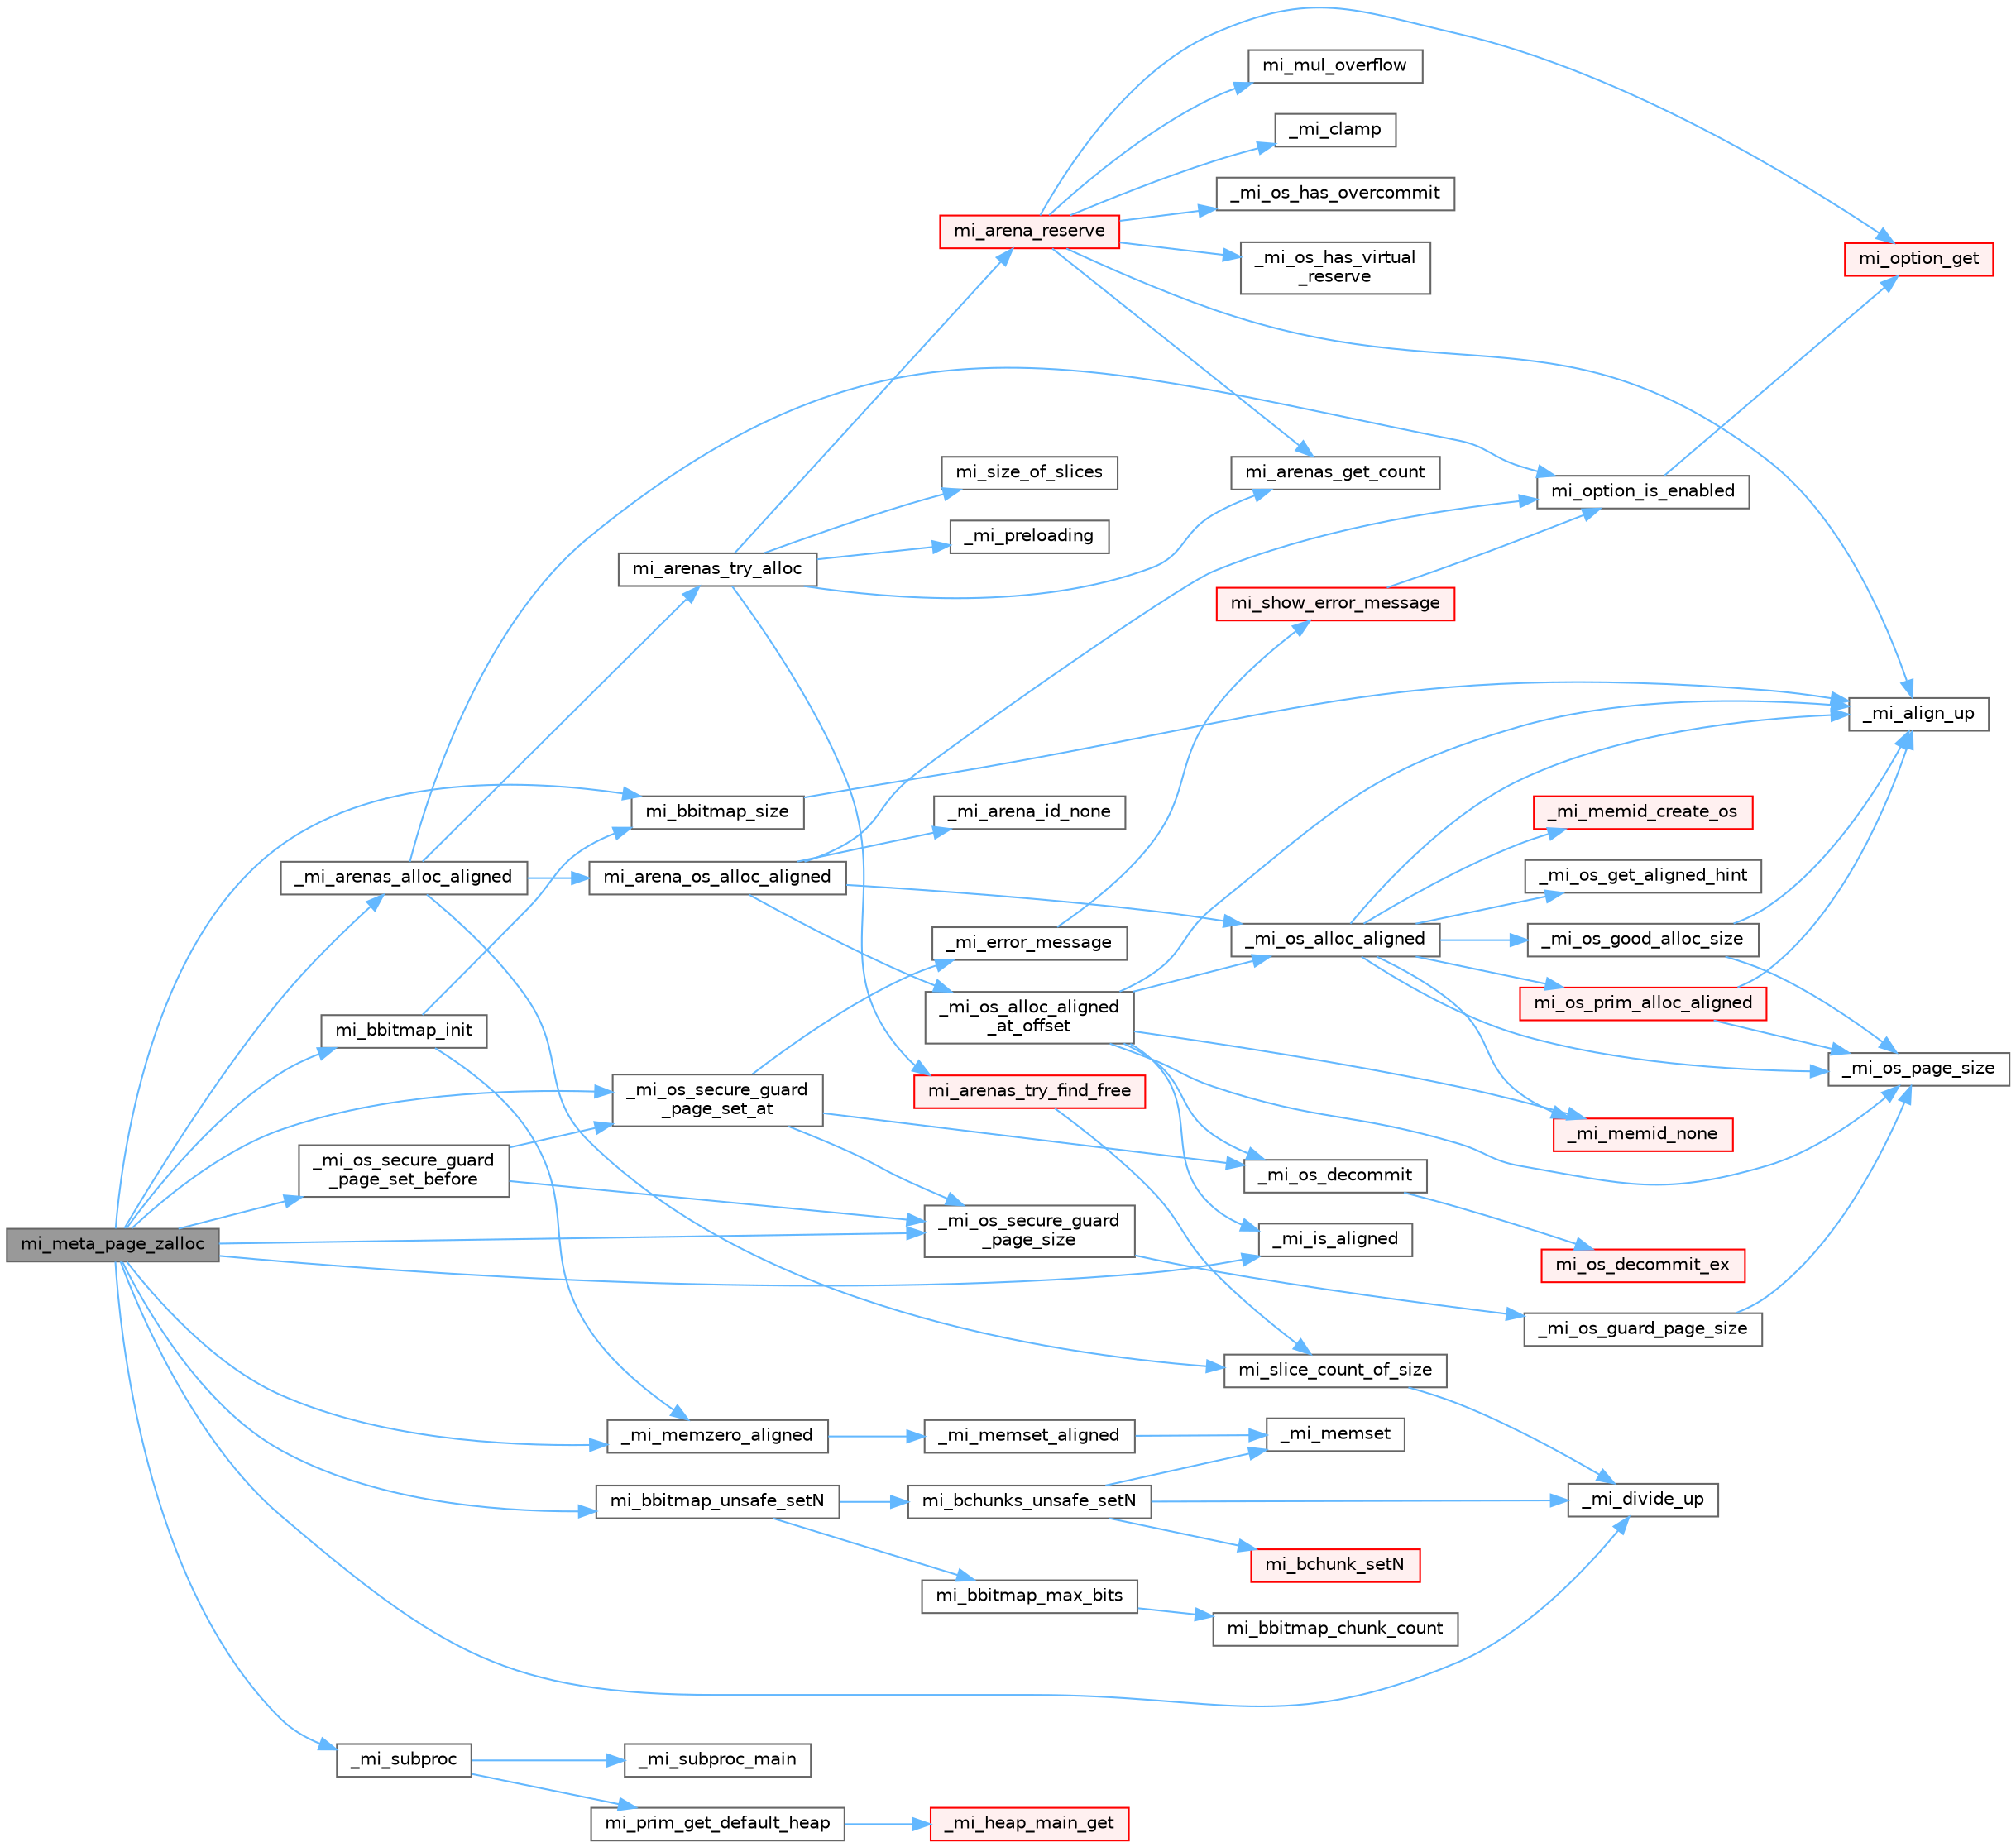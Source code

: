 digraph "mi_meta_page_zalloc"
{
 // LATEX_PDF_SIZE
  bgcolor="transparent";
  edge [fontname=Helvetica,fontsize=10,labelfontname=Helvetica,labelfontsize=10];
  node [fontname=Helvetica,fontsize=10,shape=box,height=0.2,width=0.4];
  rankdir="LR";
  Node1 [id="Node000001",label="mi_meta_page_zalloc",height=0.2,width=0.4,color="gray40", fillcolor="grey60", style="filled", fontcolor="black",tooltip=" "];
  Node1 -> Node2 [id="edge76_Node000001_Node000002",color="steelblue1",style="solid",tooltip=" "];
  Node2 [id="Node000002",label="_mi_arenas_alloc_aligned",height=0.2,width=0.4,color="grey40", fillcolor="white", style="filled",URL="$arena_8c.html#ac3ca9c0300ae2a2e700ec85ebe85d461",tooltip=" "];
  Node2 -> Node3 [id="edge77_Node000002_Node000003",color="steelblue1",style="solid",tooltip=" "];
  Node3 [id="Node000003",label="mi_arena_os_alloc_aligned",height=0.2,width=0.4,color="grey40", fillcolor="white", style="filled",URL="$arena_8c.html#a2006e5e5adff15eb41bb9ab90570fbe2",tooltip=" "];
  Node3 -> Node4 [id="edge78_Node000003_Node000004",color="steelblue1",style="solid",tooltip=" "];
  Node4 [id="Node000004",label="_mi_arena_id_none",height=0.2,width=0.4,color="grey40", fillcolor="white", style="filled",URL="$arena_8c.html#a3f182e53b3afc059fe50cb4ad6756dc1",tooltip=" "];
  Node3 -> Node5 [id="edge79_Node000003_Node000005",color="steelblue1",style="solid",tooltip=" "];
  Node5 [id="Node000005",label="_mi_os_alloc_aligned",height=0.2,width=0.4,color="grey40", fillcolor="white", style="filled",URL="$os_8c.html#afce7c8636aa29141d98edb847cd6f859",tooltip=" "];
  Node5 -> Node6 [id="edge80_Node000005_Node000006",color="steelblue1",style="solid",tooltip=" "];
  Node6 [id="Node000006",label="_mi_align_up",height=0.2,width=0.4,color="grey40", fillcolor="white", style="filled",URL="$_e_a_s_t_l_2packages_2mimalloc_2include_2mimalloc_2internal_8h.html#a7f35944d44d8a16365072023dd19e0da",tooltip=" "];
  Node5 -> Node7 [id="edge81_Node000005_Node000007",color="steelblue1",style="solid",tooltip=" "];
  Node7 [id="Node000007",label="_mi_memid_create_os",height=0.2,width=0.4,color="red", fillcolor="#FFF0F0", style="filled",URL="$_e_a_s_t_l_2packages_2mimalloc_2include_2mimalloc_2internal_8h.html#a09383ef9229fc236d59aadf1acc9268c",tooltip=" "];
  Node5 -> Node9 [id="edge82_Node000005_Node000009",color="steelblue1",style="solid",tooltip=" "];
  Node9 [id="Node000009",label="_mi_memid_none",height=0.2,width=0.4,color="red", fillcolor="#FFF0F0", style="filled",URL="$_e_a_s_t_l_2packages_2mimalloc_2include_2mimalloc_2internal_8h.html#a130091d8591ac82c587dace216eca4d2",tooltip=" "];
  Node5 -> Node10 [id="edge83_Node000005_Node000010",color="steelblue1",style="solid",tooltip=" "];
  Node10 [id="Node000010",label="_mi_os_get_aligned_hint",height=0.2,width=0.4,color="grey40", fillcolor="white", style="filled",URL="$os_8c.html#a91db0c766bc3be65860971d827244f70",tooltip=" "];
  Node5 -> Node11 [id="edge84_Node000005_Node000011",color="steelblue1",style="solid",tooltip=" "];
  Node11 [id="Node000011",label="_mi_os_good_alloc_size",height=0.2,width=0.4,color="grey40", fillcolor="white", style="filled",URL="$os_8c.html#aa30b56bf7b30da1c4f35323cfccce4f1",tooltip=" "];
  Node11 -> Node6 [id="edge85_Node000011_Node000006",color="steelblue1",style="solid",tooltip=" "];
  Node11 -> Node12 [id="edge86_Node000011_Node000012",color="steelblue1",style="solid",tooltip=" "];
  Node12 [id="Node000012",label="_mi_os_page_size",height=0.2,width=0.4,color="grey40", fillcolor="white", style="filled",URL="$os_8c.html#a723e4c95209d4c6282b53317473e83d5",tooltip=" "];
  Node5 -> Node12 [id="edge87_Node000005_Node000012",color="steelblue1",style="solid",tooltip=" "];
  Node5 -> Node13 [id="edge88_Node000005_Node000013",color="steelblue1",style="solid",tooltip=" "];
  Node13 [id="Node000013",label="mi_os_prim_alloc_aligned",height=0.2,width=0.4,color="red", fillcolor="#FFF0F0", style="filled",URL="$os_8c.html#a661fb4f8ebc2ec073a2652b6eb21698b",tooltip=" "];
  Node13 -> Node6 [id="edge89_Node000013_Node000006",color="steelblue1",style="solid",tooltip=" "];
  Node13 -> Node12 [id="edge90_Node000013_Node000012",color="steelblue1",style="solid",tooltip=" "];
  Node3 -> Node87 [id="edge91_Node000003_Node000087",color="steelblue1",style="solid",tooltip=" "];
  Node87 [id="Node000087",label="_mi_os_alloc_aligned\l_at_offset",height=0.2,width=0.4,color="grey40", fillcolor="white", style="filled",URL="$os_8c.html#afeb64a9df305d444e693494ba5ca3d1d",tooltip=" "];
  Node87 -> Node6 [id="edge92_Node000087_Node000006",color="steelblue1",style="solid",tooltip=" "];
  Node87 -> Node72 [id="edge93_Node000087_Node000072",color="steelblue1",style="solid",tooltip=" "];
  Node72 [id="Node000072",label="_mi_is_aligned",height=0.2,width=0.4,color="grey40", fillcolor="white", style="filled",URL="$_e_a_s_t_l_2packages_2mimalloc_2include_2mimalloc_2internal_8h.html#ad446ae4d82cbdbd78dfbe46fa2330555",tooltip=" "];
  Node87 -> Node9 [id="edge94_Node000087_Node000009",color="steelblue1",style="solid",tooltip=" "];
  Node87 -> Node5 [id="edge95_Node000087_Node000005",color="steelblue1",style="solid",tooltip=" "];
  Node87 -> Node88 [id="edge96_Node000087_Node000088",color="steelblue1",style="solid",tooltip=" "];
  Node88 [id="Node000088",label="_mi_os_decommit",height=0.2,width=0.4,color="grey40", fillcolor="white", style="filled",URL="$os_8c.html#a7de6e2fbee441aa290e54d81f512e662",tooltip=" "];
  Node88 -> Node89 [id="edge97_Node000088_Node000089",color="steelblue1",style="solid",tooltip=" "];
  Node89 [id="Node000089",label="mi_os_decommit_ex",height=0.2,width=0.4,color="red", fillcolor="#FFF0F0", style="filled",URL="$os_8c.html#a2d79aea45b3da5b2bbd607f65f596398",tooltip=" "];
  Node87 -> Node12 [id="edge98_Node000087_Node000012",color="steelblue1",style="solid",tooltip=" "];
  Node3 -> Node20 [id="edge99_Node000003_Node000020",color="steelblue1",style="solid",tooltip=" "];
  Node20 [id="Node000020",label="mi_option_is_enabled",height=0.2,width=0.4,color="grey40", fillcolor="white", style="filled",URL="$group__options.html#ga459ad98f18b3fc9275474807fe0ca188",tooltip=" "];
  Node20 -> Node21 [id="edge100_Node000020_Node000021",color="steelblue1",style="solid",tooltip=" "];
  Node21 [id="Node000021",label="mi_option_get",height=0.2,width=0.4,color="red", fillcolor="#FFF0F0", style="filled",URL="$group__options.html#ga7e8af195cc81d3fa64ccf2662caa565a",tooltip=" "];
  Node2 -> Node92 [id="edge101_Node000002_Node000092",color="steelblue1",style="solid",tooltip=" "];
  Node92 [id="Node000092",label="mi_arenas_try_alloc",height=0.2,width=0.4,color="grey40", fillcolor="white", style="filled",URL="$arena_8c.html#a7bb972f39f5597d5721a9a2f8139fdf8",tooltip=" "];
  Node92 -> Node25 [id="edge102_Node000092_Node000025",color="steelblue1",style="solid",tooltip=" "];
  Node25 [id="Node000025",label="_mi_preloading",height=0.2,width=0.4,color="grey40", fillcolor="white", style="filled",URL="$_e_a_s_t_l_2packages_2mimalloc_2src_2init_8c.html#a404be8b4c0576588270fde0b2a4d7832",tooltip=" "];
  Node92 -> Node93 [id="edge103_Node000092_Node000093",color="steelblue1",style="solid",tooltip=" "];
  Node93 [id="Node000093",label="mi_arena_reserve",height=0.2,width=0.4,color="red", fillcolor="#FFF0F0", style="filled",URL="$arena_8c.html#a1abc33c986e53df7bab80c126c8c18d8",tooltip=" "];
  Node93 -> Node6 [id="edge104_Node000093_Node000006",color="steelblue1",style="solid",tooltip=" "];
  Node93 -> Node94 [id="edge105_Node000093_Node000094",color="steelblue1",style="solid",tooltip=" "];
  Node94 [id="Node000094",label="_mi_clamp",height=0.2,width=0.4,color="grey40", fillcolor="white", style="filled",URL="$_e_a_s_t_l_2packages_2mimalloc_2include_2mimalloc_2internal_8h.html#a2316e00be48719a16e78b4e46c577afa",tooltip=" "];
  Node93 -> Node66 [id="edge106_Node000093_Node000066",color="steelblue1",style="solid",tooltip=" "];
  Node66 [id="Node000066",label="_mi_os_has_overcommit",height=0.2,width=0.4,color="grey40", fillcolor="white", style="filled",URL="$os_8c.html#ab15bd169082d58502da1d18e7ae61044",tooltip=" "];
  Node93 -> Node95 [id="edge107_Node000093_Node000095",color="steelblue1",style="solid",tooltip=" "];
  Node95 [id="Node000095",label="_mi_os_has_virtual\l_reserve",height=0.2,width=0.4,color="grey40", fillcolor="white", style="filled",URL="$os_8c.html#a1870a8960093cd6e641f26e60b60ed5a",tooltip=" "];
  Node93 -> Node96 [id="edge108_Node000093_Node000096",color="steelblue1",style="solid",tooltip=" "];
  Node96 [id="Node000096",label="mi_arenas_get_count",height=0.2,width=0.4,color="grey40", fillcolor="white", style="filled",URL="$arena_8c.html#a53b7d8b069c573f5648477176a595148",tooltip=" "];
  Node93 -> Node33 [id="edge109_Node000093_Node000033",color="steelblue1",style="solid",tooltip=" "];
  Node33 [id="Node000033",label="mi_mul_overflow",height=0.2,width=0.4,color="grey40", fillcolor="white", style="filled",URL="$_e_a_s_t_l_2packages_2mimalloc_2include_2mimalloc_2internal_8h.html#abf06027911fbdc300901fb961a45e4d0",tooltip=" "];
  Node93 -> Node21 [id="edge110_Node000093_Node000021",color="steelblue1",style="solid",tooltip=" "];
  Node92 -> Node96 [id="edge111_Node000092_Node000096",color="steelblue1",style="solid",tooltip=" "];
  Node92 -> Node178 [id="edge112_Node000092_Node000178",color="steelblue1",style="solid",tooltip=" "];
  Node178 [id="Node000178",label="mi_arenas_try_find_free",height=0.2,width=0.4,color="red", fillcolor="#FFF0F0", style="filled",URL="$arena_8c.html#a22b90638a02fe09fc3225242ff1741b9",tooltip=" "];
  Node178 -> Node149 [id="edge113_Node000178_Node000149",color="steelblue1",style="solid",tooltip=" "];
  Node149 [id="Node000149",label="mi_slice_count_of_size",height=0.2,width=0.4,color="grey40", fillcolor="white", style="filled",URL="$_e_a_s_t_l_2packages_2mimalloc_2include_2mimalloc_2internal_8h.html#a9ad8412b6af23e1040840727a59cc9b5",tooltip=" "];
  Node149 -> Node129 [id="edge114_Node000149_Node000129",color="steelblue1",style="solid",tooltip=" "];
  Node129 [id="Node000129",label="_mi_divide_up",height=0.2,width=0.4,color="grey40", fillcolor="white", style="filled",URL="$_e_a_s_t_l_2packages_2mimalloc_2include_2mimalloc_2internal_8h.html#a693e5b64e9a4644c716974dda2395edc",tooltip=" "];
  Node92 -> Node177 [id="edge115_Node000092_Node000177",color="steelblue1",style="solid",tooltip=" "];
  Node177 [id="Node000177",label="mi_size_of_slices",height=0.2,width=0.4,color="grey40", fillcolor="white", style="filled",URL="$_e_a_s_t_l_2packages_2mimalloc_2include_2mimalloc_2internal_8h.html#ae8e31ea92ee1ee2f1a93ea87d0184436",tooltip=" "];
  Node2 -> Node20 [id="edge116_Node000002_Node000020",color="steelblue1",style="solid",tooltip=" "];
  Node2 -> Node149 [id="edge117_Node000002_Node000149",color="steelblue1",style="solid",tooltip=" "];
  Node1 -> Node129 [id="edge118_Node000001_Node000129",color="steelblue1",style="solid",tooltip=" "];
  Node1 -> Node72 [id="edge119_Node000001_Node000072",color="steelblue1",style="solid",tooltip=" "];
  Node1 -> Node142 [id="edge120_Node000001_Node000142",color="steelblue1",style="solid",tooltip=" "];
  Node142 [id="Node000142",label="_mi_memzero_aligned",height=0.2,width=0.4,color="grey40", fillcolor="white", style="filled",URL="$_e_a_s_t_l_2packages_2mimalloc_2include_2mimalloc_2internal_8h.html#aa1d3beee9d492fc175ac2584e50fd8ea",tooltip=" "];
  Node142 -> Node143 [id="edge121_Node000142_Node000143",color="steelblue1",style="solid",tooltip=" "];
  Node143 [id="Node000143",label="_mi_memset_aligned",height=0.2,width=0.4,color="grey40", fillcolor="white", style="filled",URL="$_e_a_s_t_l_2packages_2mimalloc_2include_2mimalloc_2internal_8h.html#a770dbf90c89e7e7761f2f99c0fc28115",tooltip=" "];
  Node143 -> Node120 [id="edge122_Node000143_Node000120",color="steelblue1",style="solid",tooltip=" "];
  Node120 [id="Node000120",label="_mi_memset",height=0.2,width=0.4,color="grey40", fillcolor="white", style="filled",URL="$_e_a_s_t_l_2packages_2mimalloc_2include_2mimalloc_2internal_8h.html#ae042f084f894809035813d45e3c43561",tooltip=" "];
  Node1 -> Node135 [id="edge123_Node000001_Node000135",color="steelblue1",style="solid",tooltip=" "];
  Node135 [id="Node000135",label="_mi_os_secure_guard\l_page_set_at",height=0.2,width=0.4,color="grey40", fillcolor="white", style="filled",URL="$os_8c.html#ab8a90f7c45f09eeb46adb1677f438827",tooltip=" "];
  Node135 -> Node136 [id="edge124_Node000135_Node000136",color="steelblue1",style="solid",tooltip=" "];
  Node136 [id="Node000136",label="_mi_error_message",height=0.2,width=0.4,color="grey40", fillcolor="white", style="filled",URL="$options_8c.html#a2bebc073bcaac71658e57bb260c2e426",tooltip=" "];
  Node136 -> Node137 [id="edge125_Node000136_Node000137",color="steelblue1",style="solid",tooltip=" "];
  Node137 [id="Node000137",label="mi_show_error_message",height=0.2,width=0.4,color="red", fillcolor="#FFF0F0", style="filled",URL="$options_8c.html#a025f32c63014753e87fd7a579d2bb8aa",tooltip=" "];
  Node137 -> Node20 [id="edge126_Node000137_Node000020",color="steelblue1",style="solid",tooltip=" "];
  Node135 -> Node88 [id="edge127_Node000135_Node000088",color="steelblue1",style="solid",tooltip=" "];
  Node135 -> Node138 [id="edge128_Node000135_Node000138",color="steelblue1",style="solid",tooltip=" "];
  Node138 [id="Node000138",label="_mi_os_secure_guard\l_page_size",height=0.2,width=0.4,color="grey40", fillcolor="white", style="filled",URL="$os_8c.html#a2daf38bcf9e1a42db5038d237354fbe2",tooltip=" "];
  Node138 -> Node139 [id="edge129_Node000138_Node000139",color="steelblue1",style="solid",tooltip=" "];
  Node139 [id="Node000139",label="_mi_os_guard_page_size",height=0.2,width=0.4,color="grey40", fillcolor="white", style="filled",URL="$os_8c.html#a92837b7960d16ef8d3e038784b1c95df",tooltip=" "];
  Node139 -> Node12 [id="edge130_Node000139_Node000012",color="steelblue1",style="solid",tooltip=" "];
  Node1 -> Node134 [id="edge131_Node000001_Node000134",color="steelblue1",style="solid",tooltip=" "];
  Node134 [id="Node000134",label="_mi_os_secure_guard\l_page_set_before",height=0.2,width=0.4,color="grey40", fillcolor="white", style="filled",URL="$os_8c.html#aac8deca2b283afa161d538be5b073e23",tooltip=" "];
  Node134 -> Node135 [id="edge132_Node000134_Node000135",color="steelblue1",style="solid",tooltip=" "];
  Node134 -> Node138 [id="edge133_Node000134_Node000138",color="steelblue1",style="solid",tooltip=" "];
  Node1 -> Node138 [id="edge134_Node000001_Node000138",color="steelblue1",style="solid",tooltip=" "];
  Node1 -> Node99 [id="edge135_Node000001_Node000099",color="steelblue1",style="solid",tooltip=" "];
  Node99 [id="Node000099",label="_mi_subproc",height=0.2,width=0.4,color="grey40", fillcolor="white", style="filled",URL="$_e_a_s_t_l_2packages_2mimalloc_2src_2init_8c.html#ad7ba0b811f08490a3e64e9a7b3a03486",tooltip=" "];
  Node99 -> Node100 [id="edge136_Node000099_Node000100",color="steelblue1",style="solid",tooltip=" "];
  Node100 [id="Node000100",label="_mi_subproc_main",height=0.2,width=0.4,color="grey40", fillcolor="white", style="filled",URL="$_e_a_s_t_l_2packages_2mimalloc_2src_2init_8c.html#ab41c4f33f8195e6f62d943dc4d0a8d8a",tooltip=" "];
  Node99 -> Node101 [id="edge137_Node000099_Node000101",color="steelblue1",style="solid",tooltip=" "];
  Node101 [id="Node000101",label="mi_prim_get_default_heap",height=0.2,width=0.4,color="grey40", fillcolor="white", style="filled",URL="$prim_8h.html#a986e62564728229db3ccecbd6e97fd98",tooltip=" "];
  Node101 -> Node102 [id="edge138_Node000101_Node000102",color="steelblue1",style="solid",tooltip=" "];
  Node102 [id="Node000102",label="_mi_heap_main_get",height=0.2,width=0.4,color="red", fillcolor="#FFF0F0", style="filled",URL="$_e_a_s_t_l_2packages_2mimalloc_2src_2init_8c.html#a1feeb4148fb048caf23361152895a55c",tooltip=" "];
  Node1 -> Node141 [id="edge139_Node000001_Node000141",color="steelblue1",style="solid",tooltip=" "];
  Node141 [id="Node000141",label="mi_bbitmap_init",height=0.2,width=0.4,color="grey40", fillcolor="white", style="filled",URL="$bitmap_8c.html#a4bd0f59fd39f7ef532ecf6379640103a",tooltip=" "];
  Node141 -> Node142 [id="edge140_Node000141_Node000142",color="steelblue1",style="solid",tooltip=" "];
  Node141 -> Node144 [id="edge141_Node000141_Node000144",color="steelblue1",style="solid",tooltip=" "];
  Node144 [id="Node000144",label="mi_bbitmap_size",height=0.2,width=0.4,color="grey40", fillcolor="white", style="filled",URL="$bitmap_8c.html#a065d698438c0e7f252b96706e9ed3f8e",tooltip=" "];
  Node144 -> Node6 [id="edge142_Node000144_Node000006",color="steelblue1",style="solid",tooltip=" "];
  Node1 -> Node144 [id="edge143_Node000001_Node000144",color="steelblue1",style="solid",tooltip=" "];
  Node1 -> Node153 [id="edge144_Node000001_Node000153",color="steelblue1",style="solid",tooltip=" "];
  Node153 [id="Node000153",label="mi_bbitmap_unsafe_setN",height=0.2,width=0.4,color="grey40", fillcolor="white", style="filled",URL="$bitmap_8c.html#a370a9392dc0bbcf78d5ff77ca2a9e15b",tooltip=" "];
  Node153 -> Node154 [id="edge145_Node000153_Node000154",color="steelblue1",style="solid",tooltip=" "];
  Node154 [id="Node000154",label="mi_bbitmap_max_bits",height=0.2,width=0.4,color="grey40", fillcolor="white", style="filled",URL="$bitmap_8h.html#afb1f816c002677982471bf19521ac6ee",tooltip=" "];
  Node154 -> Node155 [id="edge146_Node000154_Node000155",color="steelblue1",style="solid",tooltip=" "];
  Node155 [id="Node000155",label="mi_bbitmap_chunk_count",height=0.2,width=0.4,color="grey40", fillcolor="white", style="filled",URL="$bitmap_8h.html#a61d4c39827af9a9dbeb574d28856ba90",tooltip=" "];
  Node153 -> Node156 [id="edge147_Node000153_Node000156",color="steelblue1",style="solid",tooltip=" "];
  Node156 [id="Node000156",label="mi_bchunks_unsafe_setN",height=0.2,width=0.4,color="grey40", fillcolor="white", style="filled",URL="$bitmap_8c.html#ac5230afb96c7e26d8df04caa0dd10729",tooltip=" "];
  Node156 -> Node129 [id="edge148_Node000156_Node000129",color="steelblue1",style="solid",tooltip=" "];
  Node156 -> Node120 [id="edge149_Node000156_Node000120",color="steelblue1",style="solid",tooltip=" "];
  Node156 -> Node157 [id="edge150_Node000156_Node000157",color="steelblue1",style="solid",tooltip=" "];
  Node157 [id="Node000157",label="mi_bchunk_setN",height=0.2,width=0.4,color="red", fillcolor="#FFF0F0", style="filled",URL="$bitmap_8c.html#a931ab182d5a458c9811743a39c0637df",tooltip=" "];
}
